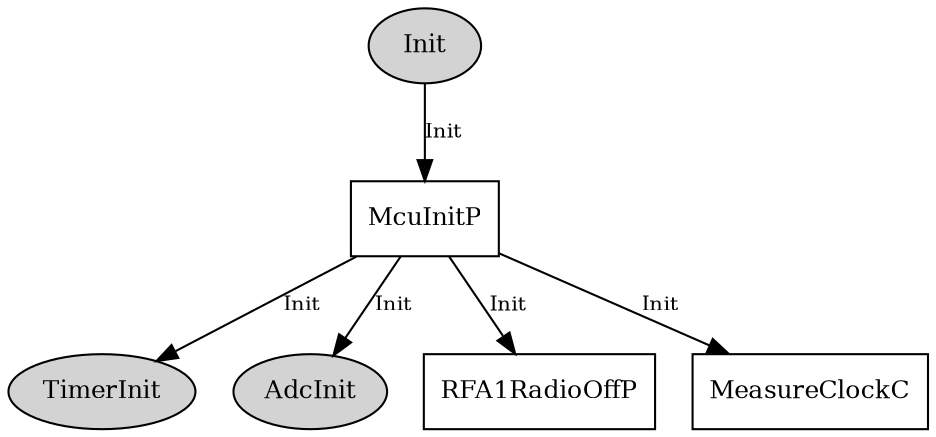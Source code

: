 digraph "tos.chips.atm128rfa1.McuInitC" {
  n0x40484be0 [shape=ellipse, style=filled, label="Init", fontsize=12];
  "McuInitP" [fontsize=12, shape=box, URL="../chtml/tos.chips.atm128rfa1.McuInitP.html"];
  "McuInitP" [fontsize=12, shape=box, URL="../chtml/tos.chips.atm128rfa1.McuInitP.html"];
  n0x40487010 [shape=ellipse, style=filled, label="TimerInit", fontsize=12];
  "McuInitP" [fontsize=12, shape=box, URL="../chtml/tos.chips.atm128rfa1.McuInitP.html"];
  n0x404873c0 [shape=ellipse, style=filled, label="AdcInit", fontsize=12];
  "McuInitP" [fontsize=12, shape=box, URL="../chtml/tos.chips.atm128rfa1.McuInitP.html"];
  "RFA1RadioOffP" [fontsize=12, shape=box, URL="../chtml/tos.chips.atm128rfa1.radio.RFA1RadioOffP.html"];
  "McuInitP" [fontsize=12, shape=box, URL="../chtml/tos.chips.atm128rfa1.McuInitP.html"];
  "MeasureClockC" [fontsize=12, shape=box, URL="../chtml/tos.chips.atm128rfa1.timer.MeasureClockC.html"];
  "n0x40484be0" -> "McuInitP" [label="Init", URL="../ihtml/tos.interfaces.Init.html", fontsize=10];
  "McuInitP" -> "n0x40487010" [label="Init", URL="../ihtml/tos.interfaces.Init.html", fontsize=10];
  "McuInitP" -> "n0x404873c0" [label="Init", URL="../ihtml/tos.interfaces.Init.html", fontsize=10];
  "McuInitP" -> "RFA1RadioOffP" [label="Init", URL="../ihtml/tos.interfaces.Init.html", fontsize=10];
  "McuInitP" -> "MeasureClockC" [label="Init", URL="../ihtml/tos.interfaces.Init.html", fontsize=10];
}
